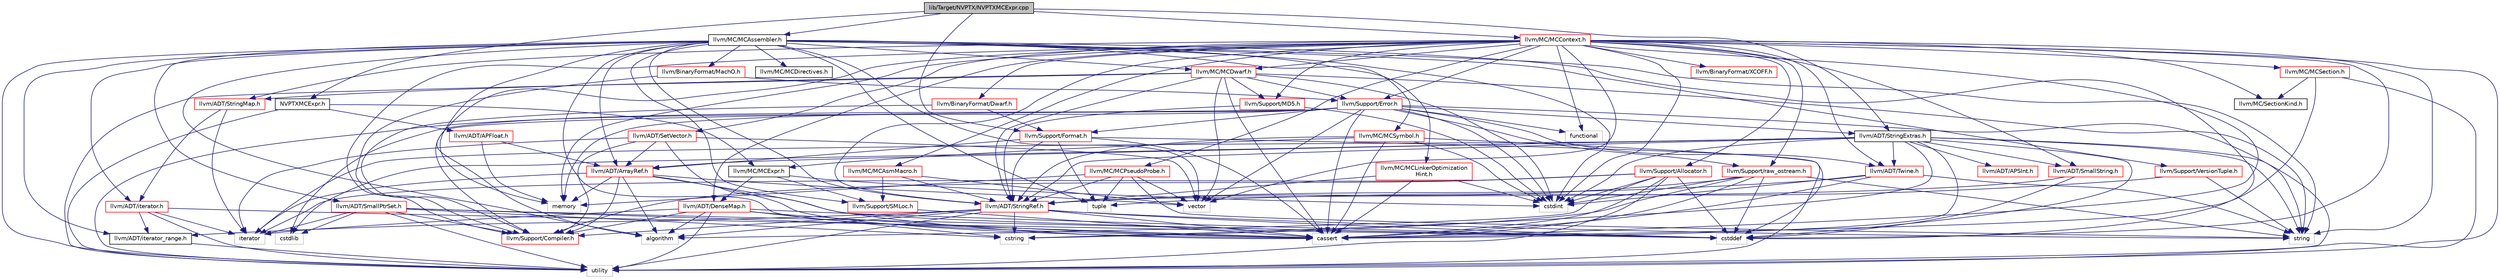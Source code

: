 digraph "lib/Target/NVPTX/NVPTXMCExpr.cpp"
{
 // LATEX_PDF_SIZE
  bgcolor="transparent";
  edge [fontname="Helvetica",fontsize="10",labelfontname="Helvetica",labelfontsize="10"];
  node [fontname="Helvetica",fontsize="10",shape=record];
  Node1 [label="lib/Target/NVPTX/NVPTXMCExpr.cpp",height=0.2,width=0.4,color="black", fillcolor="grey75", style="filled", fontcolor="black",tooltip=" "];
  Node1 -> Node2 [color="midnightblue",fontsize="10",style="solid",fontname="Helvetica"];
  Node2 [label="NVPTXMCExpr.h",height=0.2,width=0.4,color="black",URL="$NVPTXMCExpr_8h.html",tooltip=" "];
  Node2 -> Node3 [color="midnightblue",fontsize="10",style="solid",fontname="Helvetica"];
  Node3 [label="llvm/ADT/APFloat.h",height=0.2,width=0.4,color="red",URL="$APFloat_8h.html",tooltip=" "];
  Node3 -> Node18 [color="midnightblue",fontsize="10",style="solid",fontname="Helvetica"];
  Node18 [label="llvm/ADT/ArrayRef.h",height=0.2,width=0.4,color="red",URL="$ArrayRef_8h.html",tooltip=" "];
  Node18 -> Node5 [color="midnightblue",fontsize="10",style="solid",fontname="Helvetica"];
  Node5 [label="llvm/Support/Compiler.h",height=0.2,width=0.4,color="red",URL="$Compiler_8h.html",tooltip=" "];
  Node18 -> Node30 [color="midnightblue",fontsize="10",style="solid",fontname="Helvetica"];
  Node30 [label="algorithm",height=0.2,width=0.4,color="grey75",tooltip=" "];
  Node18 -> Node14 [color="midnightblue",fontsize="10",style="solid",fontname="Helvetica"];
  Node14 [label="cassert",height=0.2,width=0.4,color="grey75",tooltip=" "];
  Node18 -> Node27 [color="midnightblue",fontsize="10",style="solid",fontname="Helvetica"];
  Node27 [label="cstddef",height=0.2,width=0.4,color="grey75",tooltip=" "];
  Node18 -> Node37 [color="midnightblue",fontsize="10",style="solid",fontname="Helvetica"];
  Node37 [label="iterator",height=0.2,width=0.4,color="grey75",tooltip=" "];
  Node18 -> Node38 [color="midnightblue",fontsize="10",style="solid",fontname="Helvetica"];
  Node38 [label="memory",height=0.2,width=0.4,color="grey75",tooltip=" "];
  Node18 -> Node48 [color="midnightblue",fontsize="10",style="solid",fontname="Helvetica"];
  Node48 [label="vector",height=0.2,width=0.4,color="grey75",tooltip=" "];
  Node3 -> Node38 [color="midnightblue",fontsize="10",style="solid",fontname="Helvetica"];
  Node2 -> Node57 [color="midnightblue",fontsize="10",style="solid",fontname="Helvetica"];
  Node57 [label="llvm/MC/MCExpr.h",height=0.2,width=0.4,color="black",URL="$MCExpr_8h.html",tooltip=" "];
  Node57 -> Node58 [color="midnightblue",fontsize="10",style="solid",fontname="Helvetica"];
  Node58 [label="llvm/ADT/DenseMap.h",height=0.2,width=0.4,color="red",URL="$DenseMap_8h.html",tooltip=" "];
  Node58 -> Node5 [color="midnightblue",fontsize="10",style="solid",fontname="Helvetica"];
  Node58 -> Node30 [color="midnightblue",fontsize="10",style="solid",fontname="Helvetica"];
  Node58 -> Node14 [color="midnightblue",fontsize="10",style="solid",fontname="Helvetica"];
  Node58 -> Node27 [color="midnightblue",fontsize="10",style="solid",fontname="Helvetica"];
  Node58 -> Node13 [color="midnightblue",fontsize="10",style="solid",fontname="Helvetica"];
  Node13 [label="cstring",height=0.2,width=0.4,color="grey75",tooltip=" "];
  Node58 -> Node37 [color="midnightblue",fontsize="10",style="solid",fontname="Helvetica"];
  Node58 -> Node17 [color="midnightblue",fontsize="10",style="solid",fontname="Helvetica"];
  Node17 [label="utility",height=0.2,width=0.4,color="grey75",tooltip=" "];
  Node57 -> Node64 [color="midnightblue",fontsize="10",style="solid",fontname="Helvetica"];
  Node64 [label="llvm/Support/SMLoc.h",height=0.2,width=0.4,color="red",URL="$SMLoc_8h.html",tooltip=" "];
  Node64 -> Node14 [color="midnightblue",fontsize="10",style="solid",fontname="Helvetica"];
  Node57 -> Node10 [color="midnightblue",fontsize="10",style="solid",fontname="Helvetica"];
  Node10 [label="cstdint",height=0.2,width=0.4,color="grey75",tooltip=" "];
  Node2 -> Node17 [color="midnightblue",fontsize="10",style="solid",fontname="Helvetica"];
  Node1 -> Node65 [color="midnightblue",fontsize="10",style="solid",fontname="Helvetica"];
  Node65 [label="llvm/ADT/StringExtras.h",height=0.2,width=0.4,color="black",URL="$StringExtras_8h.html",tooltip=" "];
  Node65 -> Node66 [color="midnightblue",fontsize="10",style="solid",fontname="Helvetica"];
  Node66 [label="llvm/ADT/APSInt.h",height=0.2,width=0.4,color="red",URL="$APSInt_8h.html",tooltip=" "];
  Node65 -> Node18 [color="midnightblue",fontsize="10",style="solid",fontname="Helvetica"];
  Node65 -> Node67 [color="midnightblue",fontsize="10",style="solid",fontname="Helvetica"];
  Node67 [label="llvm/ADT/SmallString.h",height=0.2,width=0.4,color="red",URL="$SmallString_8h.html",tooltip=" "];
  Node67 -> Node51 [color="midnightblue",fontsize="10",style="solid",fontname="Helvetica"];
  Node51 [label="llvm/ADT/StringRef.h",height=0.2,width=0.4,color="red",URL="$StringRef_8h.html",tooltip=" "];
  Node51 -> Node45 [color="midnightblue",fontsize="10",style="solid",fontname="Helvetica"];
  Node45 [label="llvm/ADT/iterator_range.h",height=0.2,width=0.4,color="black",URL="$iterator__range_8h.html",tooltip=" "];
  Node45 -> Node17 [color="midnightblue",fontsize="10",style="solid",fontname="Helvetica"];
  Node51 -> Node5 [color="midnightblue",fontsize="10",style="solid",fontname="Helvetica"];
  Node51 -> Node30 [color="midnightblue",fontsize="10",style="solid",fontname="Helvetica"];
  Node51 -> Node14 [color="midnightblue",fontsize="10",style="solid",fontname="Helvetica"];
  Node51 -> Node27 [color="midnightblue",fontsize="10",style="solid",fontname="Helvetica"];
  Node51 -> Node13 [color="midnightblue",fontsize="10",style="solid",fontname="Helvetica"];
  Node51 -> Node31 [color="midnightblue",fontsize="10",style="solid",fontname="Helvetica"];
  Node31 [label="string",height=0.2,width=0.4,color="grey75",tooltip=" "];
  Node51 -> Node17 [color="midnightblue",fontsize="10",style="solid",fontname="Helvetica"];
  Node67 -> Node27 [color="midnightblue",fontsize="10",style="solid",fontname="Helvetica"];
  Node65 -> Node51 [color="midnightblue",fontsize="10",style="solid",fontname="Helvetica"];
  Node65 -> Node68 [color="midnightblue",fontsize="10",style="solid",fontname="Helvetica"];
  Node68 [label="llvm/ADT/Twine.h",height=0.2,width=0.4,color="red",URL="$Twine_8h.html",tooltip=" "];
  Node68 -> Node51 [color="midnightblue",fontsize="10",style="solid",fontname="Helvetica"];
  Node68 -> Node14 [color="midnightblue",fontsize="10",style="solid",fontname="Helvetica"];
  Node68 -> Node10 [color="midnightblue",fontsize="10",style="solid",fontname="Helvetica"];
  Node68 -> Node31 [color="midnightblue",fontsize="10",style="solid",fontname="Helvetica"];
  Node65 -> Node14 [color="midnightblue",fontsize="10",style="solid",fontname="Helvetica"];
  Node65 -> Node27 [color="midnightblue",fontsize="10",style="solid",fontname="Helvetica"];
  Node65 -> Node10 [color="midnightblue",fontsize="10",style="solid",fontname="Helvetica"];
  Node65 -> Node34 [color="midnightblue",fontsize="10",style="solid",fontname="Helvetica"];
  Node34 [label="cstdlib",height=0.2,width=0.4,color="grey75",tooltip=" "];
  Node65 -> Node13 [color="midnightblue",fontsize="10",style="solid",fontname="Helvetica"];
  Node65 -> Node37 [color="midnightblue",fontsize="10",style="solid",fontname="Helvetica"];
  Node65 -> Node31 [color="midnightblue",fontsize="10",style="solid",fontname="Helvetica"];
  Node65 -> Node17 [color="midnightblue",fontsize="10",style="solid",fontname="Helvetica"];
  Node1 -> Node69 [color="midnightblue",fontsize="10",style="solid",fontname="Helvetica"];
  Node69 [label="llvm/MC/MCAssembler.h",height=0.2,width=0.4,color="black",URL="$MCAssembler_8h.html",tooltip=" "];
  Node69 -> Node18 [color="midnightblue",fontsize="10",style="solid",fontname="Helvetica"];
  Node69 -> Node70 [color="midnightblue",fontsize="10",style="solid",fontname="Helvetica"];
  Node70 [label="llvm/ADT/SmallPtrSet.h",height=0.2,width=0.4,color="red",URL="$SmallPtrSet_8h.html",tooltip=" "];
  Node70 -> Node5 [color="midnightblue",fontsize="10",style="solid",fontname="Helvetica"];
  Node70 -> Node14 [color="midnightblue",fontsize="10",style="solid",fontname="Helvetica"];
  Node70 -> Node27 [color="midnightblue",fontsize="10",style="solid",fontname="Helvetica"];
  Node70 -> Node34 [color="midnightblue",fontsize="10",style="solid",fontname="Helvetica"];
  Node70 -> Node13 [color="midnightblue",fontsize="10",style="solid",fontname="Helvetica"];
  Node70 -> Node37 [color="midnightblue",fontsize="10",style="solid",fontname="Helvetica"];
  Node70 -> Node17 [color="midnightblue",fontsize="10",style="solid",fontname="Helvetica"];
  Node69 -> Node51 [color="midnightblue",fontsize="10",style="solid",fontname="Helvetica"];
  Node69 -> Node44 [color="midnightblue",fontsize="10",style="solid",fontname="Helvetica"];
  Node44 [label="llvm/ADT/iterator.h",height=0.2,width=0.4,color="red",URL="$iterator_8h.html",tooltip=" "];
  Node44 -> Node45 [color="midnightblue",fontsize="10",style="solid",fontname="Helvetica"];
  Node44 -> Node27 [color="midnightblue",fontsize="10",style="solid",fontname="Helvetica"];
  Node44 -> Node37 [color="midnightblue",fontsize="10",style="solid",fontname="Helvetica"];
  Node44 -> Node17 [color="midnightblue",fontsize="10",style="solid",fontname="Helvetica"];
  Node69 -> Node45 [color="midnightblue",fontsize="10",style="solid",fontname="Helvetica"];
  Node69 -> Node71 [color="midnightblue",fontsize="10",style="solid",fontname="Helvetica"];
  Node71 [label="llvm/BinaryFormat/MachO.h",height=0.2,width=0.4,color="red",URL="$BinaryFormat_2MachO_8h.html",tooltip=" "];
  Node71 -> Node5 [color="midnightblue",fontsize="10",style="solid",fontname="Helvetica"];
  Node71 -> Node72 [color="midnightblue",fontsize="10",style="solid",fontname="Helvetica"];
  Node72 [label="llvm/Support/Error.h",height=0.2,width=0.4,color="red",URL="$Support_2Error_8h.html",tooltip=" "];
  Node72 -> Node65 [color="midnightblue",fontsize="10",style="solid",fontname="Helvetica"];
  Node72 -> Node68 [color="midnightblue",fontsize="10",style="solid",fontname="Helvetica"];
  Node72 -> Node5 [color="midnightblue",fontsize="10",style="solid",fontname="Helvetica"];
  Node72 -> Node77 [color="midnightblue",fontsize="10",style="solid",fontname="Helvetica"];
  Node77 [label="llvm/Support/Format.h",height=0.2,width=0.4,color="red",URL="$Format_8h.html",tooltip=" "];
  Node77 -> Node18 [color="midnightblue",fontsize="10",style="solid",fontname="Helvetica"];
  Node77 -> Node51 [color="midnightblue",fontsize="10",style="solid",fontname="Helvetica"];
  Node77 -> Node14 [color="midnightblue",fontsize="10",style="solid",fontname="Helvetica"];
  Node77 -> Node32 [color="midnightblue",fontsize="10",style="solid",fontname="Helvetica"];
  Node32 [label="tuple",height=0.2,width=0.4,color="grey75",tooltip=" "];
  Node77 -> Node17 [color="midnightblue",fontsize="10",style="solid",fontname="Helvetica"];
  Node72 -> Node55 [color="midnightblue",fontsize="10",style="solid",fontname="Helvetica"];
  Node55 [label="llvm/Support/raw_ostream.h",height=0.2,width=0.4,color="red",URL="$raw__ostream_8h.html",tooltip=" "];
  Node55 -> Node51 [color="midnightblue",fontsize="10",style="solid",fontname="Helvetica"];
  Node55 -> Node14 [color="midnightblue",fontsize="10",style="solid",fontname="Helvetica"];
  Node55 -> Node27 [color="midnightblue",fontsize="10",style="solid",fontname="Helvetica"];
  Node55 -> Node10 [color="midnightblue",fontsize="10",style="solid",fontname="Helvetica"];
  Node55 -> Node13 [color="midnightblue",fontsize="10",style="solid",fontname="Helvetica"];
  Node55 -> Node31 [color="midnightblue",fontsize="10",style="solid",fontname="Helvetica"];
  Node72 -> Node14 [color="midnightblue",fontsize="10",style="solid",fontname="Helvetica"];
  Node72 -> Node10 [color="midnightblue",fontsize="10",style="solid",fontname="Helvetica"];
  Node72 -> Node34 [color="midnightblue",fontsize="10",style="solid",fontname="Helvetica"];
  Node72 -> Node35 [color="midnightblue",fontsize="10",style="solid",fontname="Helvetica"];
  Node35 [label="functional",height=0.2,width=0.4,color="grey75",tooltip=" "];
  Node72 -> Node38 [color="midnightblue",fontsize="10",style="solid",fontname="Helvetica"];
  Node72 -> Node31 [color="midnightblue",fontsize="10",style="solid",fontname="Helvetica"];
  Node72 -> Node17 [color="midnightblue",fontsize="10",style="solid",fontname="Helvetica"];
  Node72 -> Node48 [color="midnightblue",fontsize="10",style="solid",fontname="Helvetica"];
  Node69 -> Node80 [color="midnightblue",fontsize="10",style="solid",fontname="Helvetica"];
  Node80 [label="llvm/MC/MCDirectives.h",height=0.2,width=0.4,color="black",URL="$MCDirectives_8h.html",tooltip=" "];
  Node69 -> Node81 [color="midnightblue",fontsize="10",style="solid",fontname="Helvetica"];
  Node81 [label="llvm/MC/MCDwarf.h",height=0.2,width=0.4,color="red",URL="$MCDwarf_8h.html",tooltip=" "];
  Node81 -> Node83 [color="midnightblue",fontsize="10",style="solid",fontname="Helvetica"];
  Node83 [label="llvm/ADT/StringMap.h",height=0.2,width=0.4,color="red",URL="$ADT_2StringMap_8h.html",tooltip=" "];
  Node83 -> Node44 [color="midnightblue",fontsize="10",style="solid",fontname="Helvetica"];
  Node83 -> Node37 [color="midnightblue",fontsize="10",style="solid",fontname="Helvetica"];
  Node81 -> Node51 [color="midnightblue",fontsize="10",style="solid",fontname="Helvetica"];
  Node81 -> Node72 [color="midnightblue",fontsize="10",style="solid",fontname="Helvetica"];
  Node81 -> Node89 [color="midnightblue",fontsize="10",style="solid",fontname="Helvetica"];
  Node89 [label="llvm/Support/MD5.h",height=0.2,width=0.4,color="red",URL="$MD5_8h.html",tooltip=" "];
  Node89 -> Node51 [color="midnightblue",fontsize="10",style="solid",fontname="Helvetica"];
  Node89 -> Node10 [color="midnightblue",fontsize="10",style="solid",fontname="Helvetica"];
  Node81 -> Node14 [color="midnightblue",fontsize="10",style="solid",fontname="Helvetica"];
  Node81 -> Node10 [color="midnightblue",fontsize="10",style="solid",fontname="Helvetica"];
  Node81 -> Node31 [color="midnightblue",fontsize="10",style="solid",fontname="Helvetica"];
  Node81 -> Node17 [color="midnightblue",fontsize="10",style="solid",fontname="Helvetica"];
  Node81 -> Node48 [color="midnightblue",fontsize="10",style="solid",fontname="Helvetica"];
  Node69 -> Node94 [color="midnightblue",fontsize="10",style="solid",fontname="Helvetica"];
  Node94 [label="llvm/MC/MCLinkerOptimization\lHint.h",height=0.2,width=0.4,color="red",URL="$MCLinkerOptimizationHint_8h.html",tooltip=" "];
  Node94 -> Node51 [color="midnightblue",fontsize="10",style="solid",fontname="Helvetica"];
  Node94 -> Node14 [color="midnightblue",fontsize="10",style="solid",fontname="Helvetica"];
  Node94 -> Node10 [color="midnightblue",fontsize="10",style="solid",fontname="Helvetica"];
  Node69 -> Node95 [color="midnightblue",fontsize="10",style="solid",fontname="Helvetica"];
  Node95 [label="llvm/MC/MCSymbol.h",height=0.2,width=0.4,color="red",URL="$MCSymbol_8h.html",tooltip=" "];
  Node95 -> Node51 [color="midnightblue",fontsize="10",style="solid",fontname="Helvetica"];
  Node95 -> Node57 [color="midnightblue",fontsize="10",style="solid",fontname="Helvetica"];
  Node95 -> Node14 [color="midnightblue",fontsize="10",style="solid",fontname="Helvetica"];
  Node95 -> Node27 [color="midnightblue",fontsize="10",style="solid",fontname="Helvetica"];
  Node95 -> Node10 [color="midnightblue",fontsize="10",style="solid",fontname="Helvetica"];
  Node69 -> Node64 [color="midnightblue",fontsize="10",style="solid",fontname="Helvetica"];
  Node69 -> Node103 [color="midnightblue",fontsize="10",style="solid",fontname="Helvetica"];
  Node103 [label="llvm/Support/VersionTuple.h",height=0.2,width=0.4,color="red",URL="$VersionTuple_8h.html",tooltip=" "];
  Node103 -> Node31 [color="midnightblue",fontsize="10",style="solid",fontname="Helvetica"];
  Node103 -> Node32 [color="midnightblue",fontsize="10",style="solid",fontname="Helvetica"];
  Node69 -> Node30 [color="midnightblue",fontsize="10",style="solid",fontname="Helvetica"];
  Node69 -> Node14 [color="midnightblue",fontsize="10",style="solid",fontname="Helvetica"];
  Node69 -> Node27 [color="midnightblue",fontsize="10",style="solid",fontname="Helvetica"];
  Node69 -> Node10 [color="midnightblue",fontsize="10",style="solid",fontname="Helvetica"];
  Node69 -> Node38 [color="midnightblue",fontsize="10",style="solid",fontname="Helvetica"];
  Node69 -> Node31 [color="midnightblue",fontsize="10",style="solid",fontname="Helvetica"];
  Node69 -> Node32 [color="midnightblue",fontsize="10",style="solid",fontname="Helvetica"];
  Node69 -> Node17 [color="midnightblue",fontsize="10",style="solid",fontname="Helvetica"];
  Node69 -> Node48 [color="midnightblue",fontsize="10",style="solid",fontname="Helvetica"];
  Node1 -> Node104 [color="midnightblue",fontsize="10",style="solid",fontname="Helvetica"];
  Node104 [label="llvm/MC/MCContext.h",height=0.2,width=0.4,color="red",URL="$MCContext_8h.html",tooltip=" "];
  Node104 -> Node58 [color="midnightblue",fontsize="10",style="solid",fontname="Helvetica"];
  Node104 -> Node105 [color="midnightblue",fontsize="10",style="solid",fontname="Helvetica"];
  Node105 [label="llvm/ADT/SetVector.h",height=0.2,width=0.4,color="red",URL="$SetVector_8h.html",tooltip=" "];
  Node105 -> Node18 [color="midnightblue",fontsize="10",style="solid",fontname="Helvetica"];
  Node105 -> Node5 [color="midnightblue",fontsize="10",style="solid",fontname="Helvetica"];
  Node105 -> Node14 [color="midnightblue",fontsize="10",style="solid",fontname="Helvetica"];
  Node105 -> Node37 [color="midnightblue",fontsize="10",style="solid",fontname="Helvetica"];
  Node105 -> Node48 [color="midnightblue",fontsize="10",style="solid",fontname="Helvetica"];
  Node104 -> Node67 [color="midnightblue",fontsize="10",style="solid",fontname="Helvetica"];
  Node104 -> Node83 [color="midnightblue",fontsize="10",style="solid",fontname="Helvetica"];
  Node104 -> Node51 [color="midnightblue",fontsize="10",style="solid",fontname="Helvetica"];
  Node104 -> Node68 [color="midnightblue",fontsize="10",style="solid",fontname="Helvetica"];
  Node104 -> Node106 [color="midnightblue",fontsize="10",style="solid",fontname="Helvetica"];
  Node106 [label="llvm/BinaryFormat/Dwarf.h",height=0.2,width=0.4,color="red",URL="$Dwarf_8h.html",tooltip=" "];
  Node106 -> Node5 [color="midnightblue",fontsize="10",style="solid",fontname="Helvetica"];
  Node106 -> Node77 [color="midnightblue",fontsize="10",style="solid",fontname="Helvetica"];
  Node104 -> Node110 [color="midnightblue",fontsize="10",style="solid",fontname="Helvetica"];
  Node110 [label="llvm/BinaryFormat/XCOFF.h",height=0.2,width=0.4,color="red",URL="$XCOFF_8h.html",tooltip=" "];
  Node104 -> Node111 [color="midnightblue",fontsize="10",style="solid",fontname="Helvetica"];
  Node111 [label="llvm/MC/MCAsmMacro.h",height=0.2,width=0.4,color="red",URL="$MCAsmMacro_8h.html",tooltip=" "];
  Node111 -> Node51 [color="midnightblue",fontsize="10",style="solid",fontname="Helvetica"];
  Node111 -> Node64 [color="midnightblue",fontsize="10",style="solid",fontname="Helvetica"];
  Node111 -> Node48 [color="midnightblue",fontsize="10",style="solid",fontname="Helvetica"];
  Node104 -> Node81 [color="midnightblue",fontsize="10",style="solid",fontname="Helvetica"];
  Node104 -> Node112 [color="midnightblue",fontsize="10",style="solid",fontname="Helvetica"];
  Node112 [label="llvm/MC/MCPseudoProbe.h",height=0.2,width=0.4,color="red",URL="$MCPseudoProbe_8h.html",tooltip=" "];
  Node112 -> Node51 [color="midnightblue",fontsize="10",style="solid",fontname="Helvetica"];
  Node112 -> Node38 [color="midnightblue",fontsize="10",style="solid",fontname="Helvetica"];
  Node112 -> Node31 [color="midnightblue",fontsize="10",style="solid",fontname="Helvetica"];
  Node112 -> Node32 [color="midnightblue",fontsize="10",style="solid",fontname="Helvetica"];
  Node112 -> Node48 [color="midnightblue",fontsize="10",style="solid",fontname="Helvetica"];
  Node104 -> Node118 [color="midnightblue",fontsize="10",style="solid",fontname="Helvetica"];
  Node118 [label="llvm/MC/MCSection.h",height=0.2,width=0.4,color="red",URL="$MCSection_8h.html",tooltip=" "];
  Node118 -> Node123 [color="midnightblue",fontsize="10",style="solid",fontname="Helvetica"];
  Node123 [label="llvm/MC/SectionKind.h",height=0.2,width=0.4,color="black",URL="$SectionKind_8h.html",tooltip=" "];
  Node118 -> Node14 [color="midnightblue",fontsize="10",style="solid",fontname="Helvetica"];
  Node118 -> Node17 [color="midnightblue",fontsize="10",style="solid",fontname="Helvetica"];
  Node104 -> Node123 [color="midnightblue",fontsize="10",style="solid",fontname="Helvetica"];
  Node104 -> Node93 [color="midnightblue",fontsize="10",style="solid",fontname="Helvetica"];
  Node93 [label="llvm/Support/Allocator.h",height=0.2,width=0.4,color="red",URL="$Allocator_8h.html",tooltip=" "];
  Node93 -> Node5 [color="midnightblue",fontsize="10",style="solid",fontname="Helvetica"];
  Node93 -> Node30 [color="midnightblue",fontsize="10",style="solid",fontname="Helvetica"];
  Node93 -> Node14 [color="midnightblue",fontsize="10",style="solid",fontname="Helvetica"];
  Node93 -> Node27 [color="midnightblue",fontsize="10",style="solid",fontname="Helvetica"];
  Node93 -> Node10 [color="midnightblue",fontsize="10",style="solid",fontname="Helvetica"];
  Node93 -> Node37 [color="midnightblue",fontsize="10",style="solid",fontname="Helvetica"];
  Node93 -> Node17 [color="midnightblue",fontsize="10",style="solid",fontname="Helvetica"];
  Node104 -> Node5 [color="midnightblue",fontsize="10",style="solid",fontname="Helvetica"];
  Node104 -> Node72 [color="midnightblue",fontsize="10",style="solid",fontname="Helvetica"];
  Node104 -> Node89 [color="midnightblue",fontsize="10",style="solid",fontname="Helvetica"];
  Node104 -> Node55 [color="midnightblue",fontsize="10",style="solid",fontname="Helvetica"];
  Node104 -> Node30 [color="midnightblue",fontsize="10",style="solid",fontname="Helvetica"];
  Node104 -> Node14 [color="midnightblue",fontsize="10",style="solid",fontname="Helvetica"];
  Node104 -> Node27 [color="midnightblue",fontsize="10",style="solid",fontname="Helvetica"];
  Node104 -> Node10 [color="midnightblue",fontsize="10",style="solid",fontname="Helvetica"];
  Node104 -> Node35 [color="midnightblue",fontsize="10",style="solid",fontname="Helvetica"];
  Node104 -> Node38 [color="midnightblue",fontsize="10",style="solid",fontname="Helvetica"];
  Node104 -> Node31 [color="midnightblue",fontsize="10",style="solid",fontname="Helvetica"];
  Node104 -> Node17 [color="midnightblue",fontsize="10",style="solid",fontname="Helvetica"];
  Node104 -> Node48 [color="midnightblue",fontsize="10",style="solid",fontname="Helvetica"];
  Node1 -> Node77 [color="midnightblue",fontsize="10",style="solid",fontname="Helvetica"];
}
